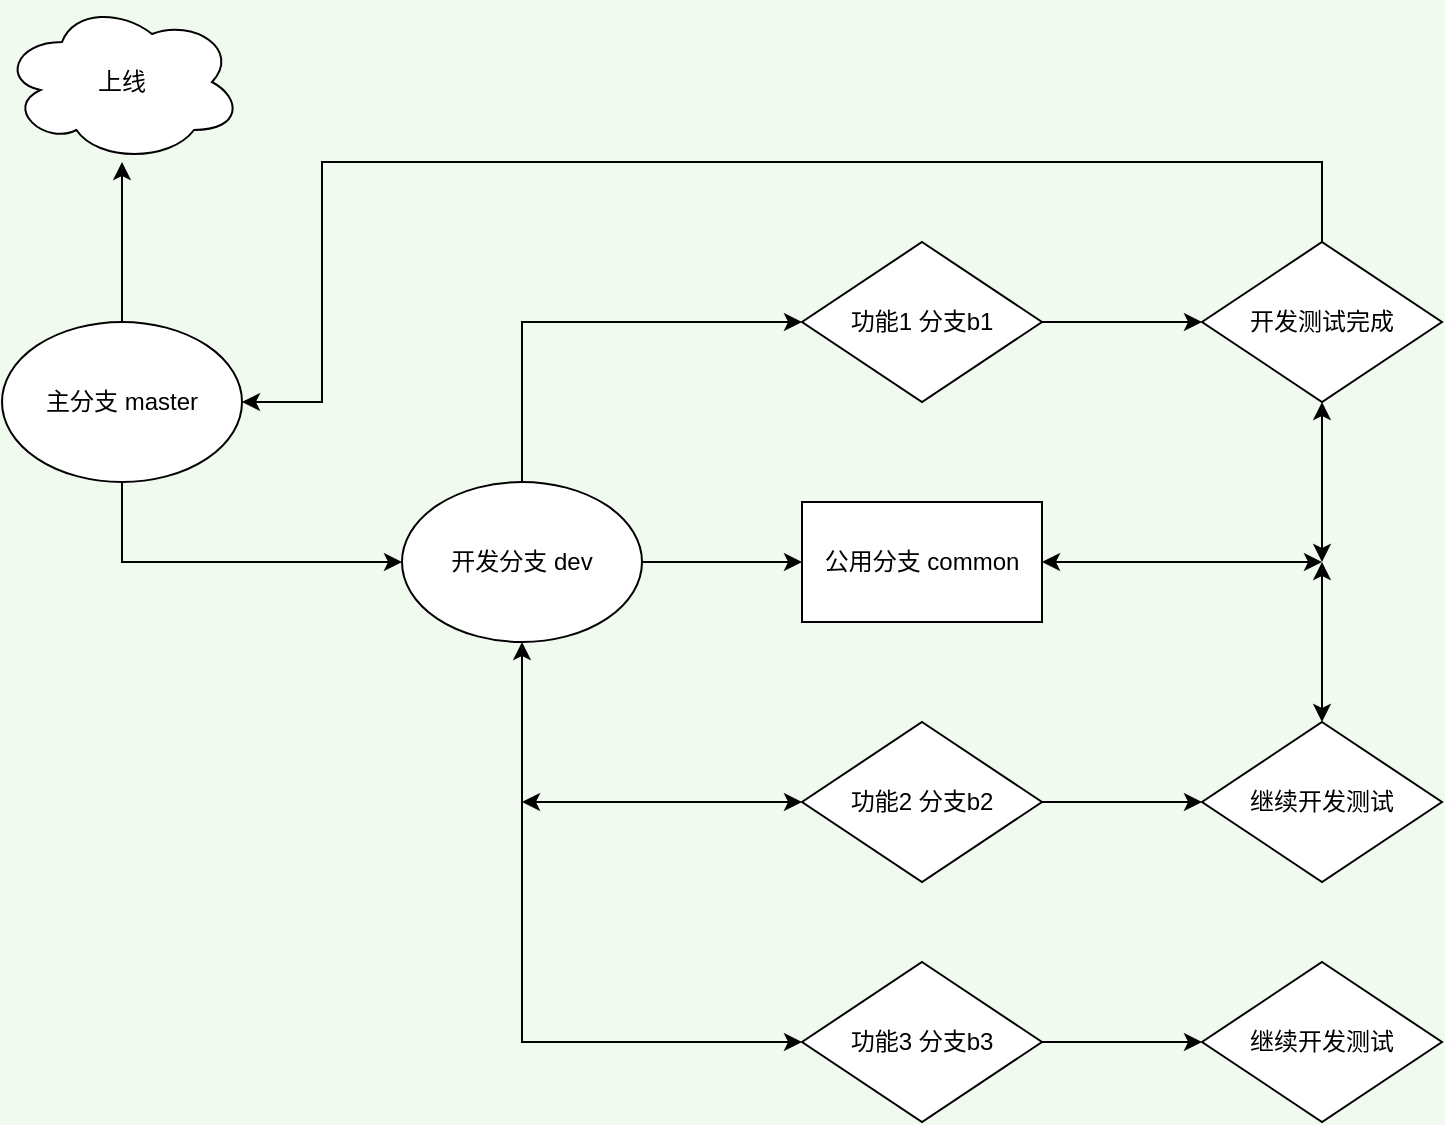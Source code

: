 <mxfile version="20.0.4" type="github">
  <diagram id="oFQ-JHp76jdHn1Qx9h-n" name="第 1 页">
    <mxGraphModel dx="1422" dy="762" grid="1" gridSize="10" guides="1" tooltips="1" connect="1" arrows="1" fold="1" page="1" pageScale="1" pageWidth="1169" pageHeight="827" background="#F1FAEE" math="0" shadow="0">
      <root>
        <mxCell id="0" />
        <mxCell id="1" parent="0" />
        <mxCell id="0_v1SrCNL-J_Jo2aVob1-1" value="主分支 master" style="ellipse;whiteSpace=wrap;html=1;" vertex="1" parent="1">
          <mxGeometry x="120" y="240" width="120" height="80" as="geometry" />
        </mxCell>
        <mxCell id="0_v1SrCNL-J_Jo2aVob1-31" value="" style="edgeStyle=orthogonalEdgeStyle;rounded=0;orthogonalLoop=1;jettySize=auto;html=1;" edge="1" parent="1" source="0_v1SrCNL-J_Jo2aVob1-2" target="0_v1SrCNL-J_Jo2aVob1-30">
          <mxGeometry relative="1" as="geometry" />
        </mxCell>
        <mxCell id="0_v1SrCNL-J_Jo2aVob1-2" value="开发分支 dev" style="ellipse;whiteSpace=wrap;html=1;" vertex="1" parent="1">
          <mxGeometry x="320" y="320" width="120" height="80" as="geometry" />
        </mxCell>
        <mxCell id="0_v1SrCNL-J_Jo2aVob1-15" value="" style="edgeStyle=orthogonalEdgeStyle;rounded=0;orthogonalLoop=1;jettySize=auto;html=1;" edge="1" parent="1" source="0_v1SrCNL-J_Jo2aVob1-5" target="0_v1SrCNL-J_Jo2aVob1-14">
          <mxGeometry relative="1" as="geometry" />
        </mxCell>
        <mxCell id="0_v1SrCNL-J_Jo2aVob1-5" value="功能1 分支b1" style="rhombus;whiteSpace=wrap;html=1;" vertex="1" parent="1">
          <mxGeometry x="520" y="200" width="120" height="80" as="geometry" />
        </mxCell>
        <mxCell id="0_v1SrCNL-J_Jo2aVob1-6" value="功能3 分支b3" style="rhombus;whiteSpace=wrap;html=1;" vertex="1" parent="1">
          <mxGeometry x="520" y="560" width="120" height="80" as="geometry" />
        </mxCell>
        <mxCell id="0_v1SrCNL-J_Jo2aVob1-9" value="" style="endArrow=classic;html=1;rounded=0;exitX=0.5;exitY=1;exitDx=0;exitDy=0;entryX=0;entryY=0.5;entryDx=0;entryDy=0;" edge="1" parent="1" source="0_v1SrCNL-J_Jo2aVob1-1" target="0_v1SrCNL-J_Jo2aVob1-2">
          <mxGeometry width="50" height="50" relative="1" as="geometry">
            <mxPoint x="160" y="400" as="sourcePoint" />
            <mxPoint x="210" y="350" as="targetPoint" />
            <Array as="points">
              <mxPoint x="180" y="360" />
            </Array>
          </mxGeometry>
        </mxCell>
        <mxCell id="0_v1SrCNL-J_Jo2aVob1-11" value="" style="endArrow=classic;html=1;rounded=0;exitX=0.5;exitY=0;exitDx=0;exitDy=0;entryX=0;entryY=0.5;entryDx=0;entryDy=0;" edge="1" parent="1" source="0_v1SrCNL-J_Jo2aVob1-2" target="0_v1SrCNL-J_Jo2aVob1-5">
          <mxGeometry width="50" height="50" relative="1" as="geometry">
            <mxPoint x="420" y="460" as="sourcePoint" />
            <mxPoint x="470" y="410" as="targetPoint" />
            <Array as="points">
              <mxPoint x="380" y="240" />
            </Array>
          </mxGeometry>
        </mxCell>
        <mxCell id="0_v1SrCNL-J_Jo2aVob1-28" value="" style="edgeStyle=orthogonalEdgeStyle;rounded=0;orthogonalLoop=1;jettySize=auto;html=1;" edge="1" parent="1" source="0_v1SrCNL-J_Jo2aVob1-12" target="0_v1SrCNL-J_Jo2aVob1-27">
          <mxGeometry relative="1" as="geometry" />
        </mxCell>
        <mxCell id="0_v1SrCNL-J_Jo2aVob1-12" value="功能2 分支b2" style="rhombus;whiteSpace=wrap;html=1;" vertex="1" parent="1">
          <mxGeometry x="520" y="440" width="120" height="80" as="geometry" />
        </mxCell>
        <mxCell id="0_v1SrCNL-J_Jo2aVob1-14" value="开发测试完成" style="rhombus;whiteSpace=wrap;html=1;" vertex="1" parent="1">
          <mxGeometry x="720" y="200" width="120" height="80" as="geometry" />
        </mxCell>
        <mxCell id="0_v1SrCNL-J_Jo2aVob1-18" value="上线" style="ellipse;shape=cloud;whiteSpace=wrap;html=1;" vertex="1" parent="1">
          <mxGeometry x="120" y="80" width="120" height="80" as="geometry" />
        </mxCell>
        <mxCell id="0_v1SrCNL-J_Jo2aVob1-19" value="" style="endArrow=classic;html=1;rounded=0;exitX=0.5;exitY=0;exitDx=0;exitDy=0;" edge="1" parent="1" source="0_v1SrCNL-J_Jo2aVob1-14">
          <mxGeometry width="50" height="50" relative="1" as="geometry">
            <mxPoint x="180" y="160" as="sourcePoint" />
            <mxPoint x="240" y="280" as="targetPoint" />
            <Array as="points">
              <mxPoint x="780" y="160" />
              <mxPoint x="280" y="160" />
              <mxPoint x="280" y="280" />
            </Array>
          </mxGeometry>
        </mxCell>
        <mxCell id="0_v1SrCNL-J_Jo2aVob1-22" value="" style="endArrow=classic;html=1;rounded=0;exitX=0.5;exitY=0;exitDx=0;exitDy=0;" edge="1" parent="1" source="0_v1SrCNL-J_Jo2aVob1-1">
          <mxGeometry width="50" height="50" relative="1" as="geometry">
            <mxPoint x="160" y="200" as="sourcePoint" />
            <mxPoint x="180" y="160" as="targetPoint" />
          </mxGeometry>
        </mxCell>
        <mxCell id="0_v1SrCNL-J_Jo2aVob1-24" value="" style="endArrow=classic;startArrow=classic;html=1;rounded=0;entryX=0.5;entryY=1;entryDx=0;entryDy=0;" edge="1" parent="1" source="0_v1SrCNL-J_Jo2aVob1-6" target="0_v1SrCNL-J_Jo2aVob1-2">
          <mxGeometry width="50" height="50" relative="1" as="geometry">
            <mxPoint x="340" y="460" as="sourcePoint" />
            <mxPoint x="390" y="410" as="targetPoint" />
            <Array as="points">
              <mxPoint x="380" y="600" />
            </Array>
          </mxGeometry>
        </mxCell>
        <mxCell id="0_v1SrCNL-J_Jo2aVob1-25" value="继续开发测试" style="rhombus;whiteSpace=wrap;html=1;" vertex="1" parent="1">
          <mxGeometry x="720" y="560" width="120" height="80" as="geometry" />
        </mxCell>
        <mxCell id="0_v1SrCNL-J_Jo2aVob1-27" value="继续开发测试" style="rhombus;whiteSpace=wrap;html=1;" vertex="1" parent="1">
          <mxGeometry x="720" y="440" width="120" height="80" as="geometry" />
        </mxCell>
        <mxCell id="0_v1SrCNL-J_Jo2aVob1-30" value="公用分支 common" style="whiteSpace=wrap;html=1;" vertex="1" parent="1">
          <mxGeometry x="520" y="330" width="120" height="60" as="geometry" />
        </mxCell>
        <mxCell id="0_v1SrCNL-J_Jo2aVob1-32" value="" style="endArrow=classic;html=1;rounded=0;exitX=1;exitY=0.5;exitDx=0;exitDy=0;entryX=0;entryY=0.5;entryDx=0;entryDy=0;" edge="1" parent="1" source="0_v1SrCNL-J_Jo2aVob1-6" target="0_v1SrCNL-J_Jo2aVob1-25">
          <mxGeometry width="50" height="50" relative="1" as="geometry">
            <mxPoint x="630" y="640" as="sourcePoint" />
            <mxPoint x="680" y="590" as="targetPoint" />
          </mxGeometry>
        </mxCell>
        <mxCell id="0_v1SrCNL-J_Jo2aVob1-33" value="" style="endArrow=classic;startArrow=classic;html=1;rounded=0;entryX=0;entryY=0.5;entryDx=0;entryDy=0;" edge="1" parent="1" target="0_v1SrCNL-J_Jo2aVob1-12">
          <mxGeometry width="50" height="50" relative="1" as="geometry">
            <mxPoint x="380" y="480" as="sourcePoint" />
            <mxPoint x="460" y="450" as="targetPoint" />
          </mxGeometry>
        </mxCell>
        <mxCell id="0_v1SrCNL-J_Jo2aVob1-34" value="" style="endArrow=classic;startArrow=classic;html=1;rounded=0;exitX=1;exitY=0.5;exitDx=0;exitDy=0;" edge="1" parent="1" source="0_v1SrCNL-J_Jo2aVob1-30">
          <mxGeometry width="50" height="50" relative="1" as="geometry">
            <mxPoint x="700" y="390" as="sourcePoint" />
            <mxPoint x="780" y="360" as="targetPoint" />
          </mxGeometry>
        </mxCell>
        <mxCell id="0_v1SrCNL-J_Jo2aVob1-35" value="" style="endArrow=classic;startArrow=classic;html=1;rounded=0;" edge="1" parent="1" source="0_v1SrCNL-J_Jo2aVob1-27">
          <mxGeometry width="50" height="50" relative="1" as="geometry">
            <mxPoint x="720" y="430" as="sourcePoint" />
            <mxPoint x="780" y="360" as="targetPoint" />
          </mxGeometry>
        </mxCell>
        <mxCell id="0_v1SrCNL-J_Jo2aVob1-36" value="" style="endArrow=classic;startArrow=classic;html=1;rounded=0;entryX=0.5;entryY=1;entryDx=0;entryDy=0;" edge="1" parent="1" target="0_v1SrCNL-J_Jo2aVob1-14">
          <mxGeometry width="50" height="50" relative="1" as="geometry">
            <mxPoint x="780" y="360" as="sourcePoint" />
            <mxPoint x="810" y="300" as="targetPoint" />
          </mxGeometry>
        </mxCell>
      </root>
    </mxGraphModel>
  </diagram>
</mxfile>
